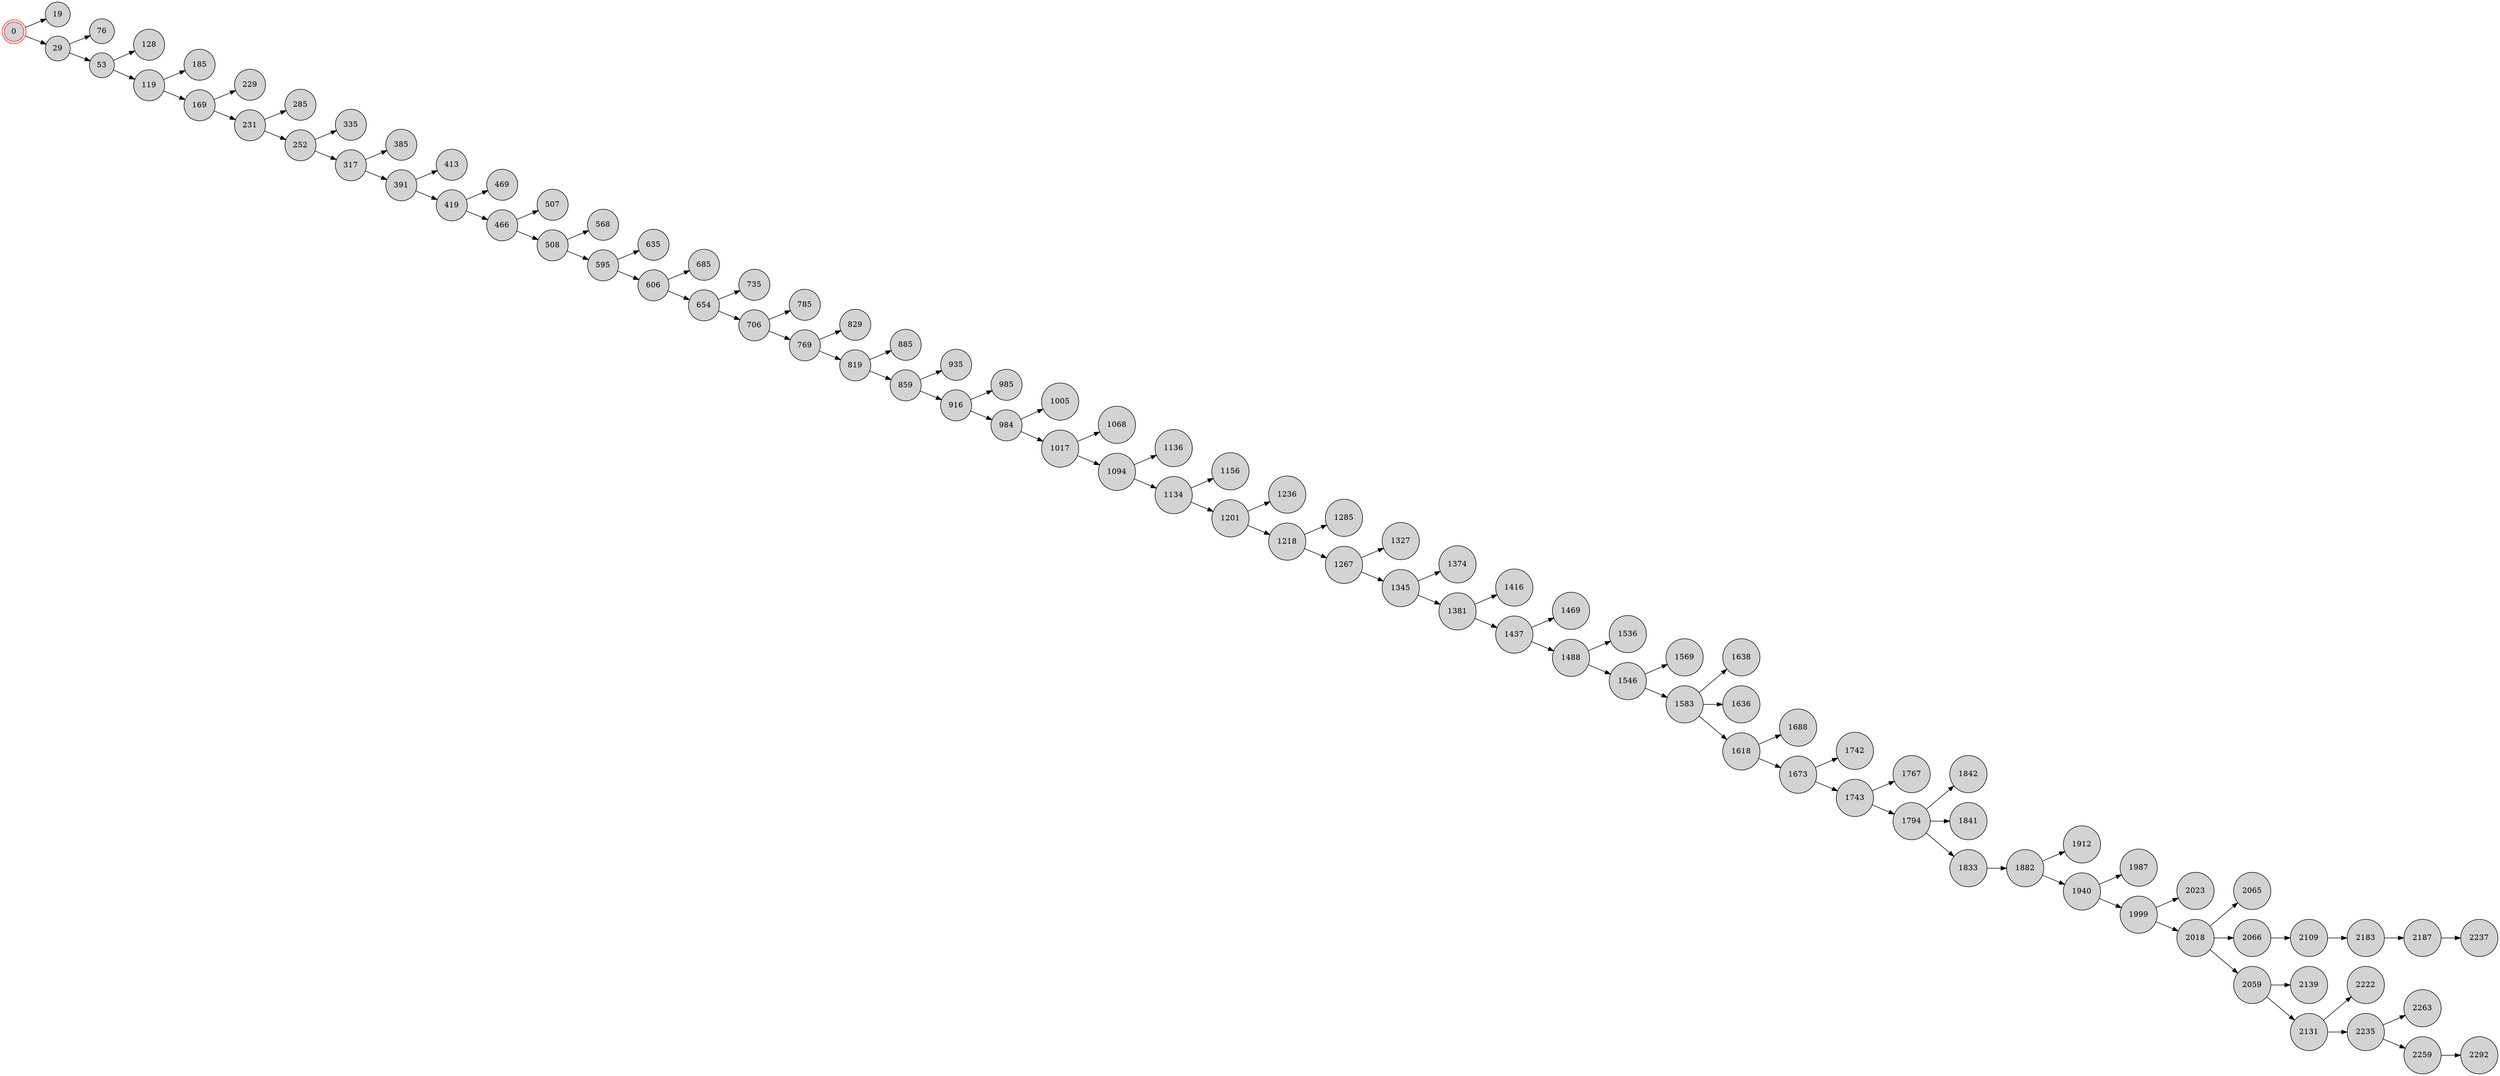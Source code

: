 digraph BlockchainTree {
    rankdir=LR;
    node [shape=circle, style=filled, fillcolor=lightgray];

    0 [shape=doublecircle, color=red];
    0 -> 19;
    0 -> 29;
    29 -> 76;
    29 -> 53;
    53 -> 128;
    53 -> 119;
    119 -> 185;
    119 -> 169;
    169 -> 229;
    169 -> 231;
    231 -> 285;
    231 -> 252;
    252 -> 335;
    252 -> 317;
    317 -> 385;
    317 -> 391;
    391 -> 413;
    391 -> 419;
    419 -> 469;
    419 -> 466;
    466 -> 507;
    466 -> 508;
    508 -> 568;
    508 -> 595;
    595 -> 635;
    595 -> 606;
    606 -> 685;
    606 -> 654;
    654 -> 735;
    654 -> 706;
    706 -> 785;
    706 -> 769;
    769 -> 829;
    769 -> 819;
    819 -> 885;
    819 -> 859;
    859 -> 935;
    859 -> 916;
    916 -> 985;
    916 -> 984;
    984 -> 1005;
    984 -> 1017;
    1017 -> 1068;
    1017 -> 1094;
    1094 -> 1136;
    1094 -> 1134;
    1134 -> 1156;
    1134 -> 1201;
    1201 -> 1236;
    1201 -> 1218;
    1218 -> 1285;
    1218 -> 1267;
    1267 -> 1327;
    1267 -> 1345;
    1345 -> 1374;
    1345 -> 1381;
    1381 -> 1416;
    1381 -> 1437;
    1437 -> 1469;
    1437 -> 1488;
    1488 -> 1536;
    1488 -> 1546;
    1546 -> 1569;
    1546 -> 1583;
    1583 -> 1638;
    1583 -> 1636;
    1583 -> 1618;
    1618 -> 1688;
    1618 -> 1673;
    1673 -> 1742;
    1673 -> 1743;
    1743 -> 1767;
    1743 -> 1794;
    1794 -> 1842;
    1794 -> 1841;
    1794 -> 1833;
    1833 -> 1882;
    1882 -> 1912;
    1882 -> 1940;
    1940 -> 1987;
    1940 -> 1999;
    1999 -> 2023;
    1999 -> 2018;
    2018 -> 2065;
    2018 -> 2066;
    2018 -> 2059;
    2059 -> 2139;
    2066 -> 2109;
    2109 -> 2183;
    2059 -> 2131;
    2131 -> 2222;
    2183 -> 2187;
    2131 -> 2235;
    2235 -> 2263;
    2187 -> 2237;
    2235 -> 2259;
    2259 -> 2292;
}
